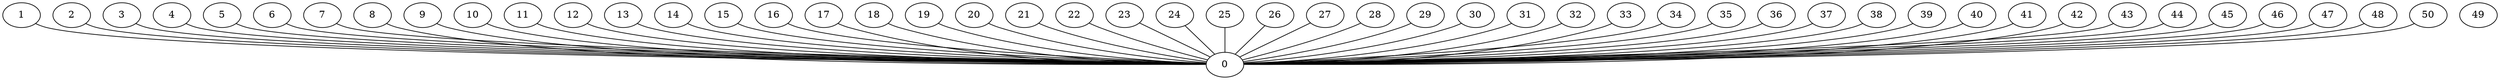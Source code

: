 graph G {
0;
1;
2;
3;
4;
5;
6;
7;
8;
9;
10;
11;
12;
13;
14;
15;
16;
17;
18;
19;
20;
21;
22;
23;
24;
25;
26;
27;
28;
29;
30;
31;
32;
33;
34;
35;
36;
37;
38;
39;
40;
41;
42;
43;
44;
45;
46;
47;
48;
49;
50;
1--0 ;
2--0 ;
5--0 ;
4--0 ;
3--0 ;
7--0 ;
6--0 ;
8--0 ;
11--0 ;
10--0 ;
9--0 ;
13--0 ;
12--0 ;
15--0 ;
14--0 ;
16--0 ;
17--0 ;
19--0 ;
18--0 ;
20--0 ;
21--0 ;
24--0 ;
23--0 ;
22--0 ;
25--0 ;
26--0 ;
27--0 ;
28--0 ;
31--0 ;
30--0 ;
29--0 ;
32--0 ;
33--0 ;
34--0 ;
37--0 ;
36--0 ;
35--0 ;
39--0 ;
38--0 ;
40--0 ;
42--0 ;
41--0 ;
43--0 ;
44--0 ;
45--0 ;
46--0 ;
48--0 ;
47--0 ;
50--0 ;
}
